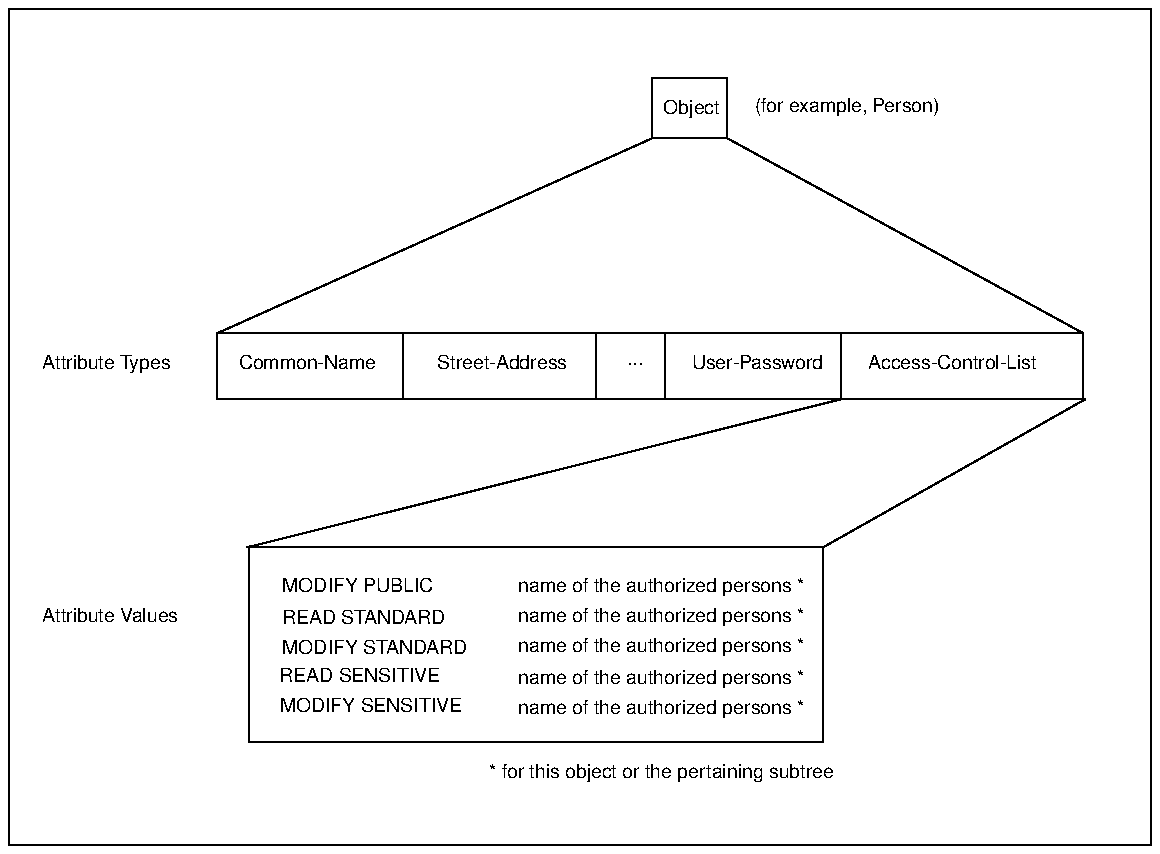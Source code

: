 ...\" @OSF_COPYRIGHT@
...\" COPYRIGHT NOTICE
...\" Copyright (c) 1990, 1991, 1992, 1993 Open Software Foundation, Inc.
...\" ALL RIGHTS RESERVED (DCE).  See the file named COPYRIGHT.DCE in the
...\" src directory for the full copyright text.
...\" 
...\" HISTORY
...\" $Log: fig12.accesscontrol.pic,v $
...\" Revision 1.1.2.1  1994/08/04  21:01:40  hal
...\" 	Create DCE GDS Admin Gd & Ref from GDS parts of Adm Gd & Cmd Ref; fix log
...\" 	[1994/08/04  20:36:46  hal]
...\"
...\" Revision 1.1.2.4  1993/01/28  19:08:20  dbelch
...\" 	Embedding copyright notice
...\" 	[1993/01/28  18:35:32  dbelch]
...\" 
...\" Revision 1.1.2.3  1993/01/10  21:40:55  rnollman
...\" 	fixes after Dublin edit
...\" 	[1993/01/10  21:40:39  rnollman]
...\" 
...\" Revision 1.1.2.2  1992/11/20  16:18:30  rnollman
...\" 	updated illustration
...\" 	[1992/11/20  16:17:42  rnollman]
...\" 
...\" $EndLog$
.PS
scale = 106.667
"\fH\s7Attribute Types\s0\fP"  at 52, 257
"\fH\s7Attribute Values\s0\fP"  at 54, 122
"\fH\s7MODIFY PUBLIC\s0\fP"  at 186, 138
"\fH\s7name of the authorized persons *\s0\fP"  at 348, 73
"\fH\s7name of the authorized persons *\s0\fP"  at 348, 122
"\fH\s7name of the authorized persons *\s0\fP"  at 348, 106
"\fH\s7name of the authorized persons *\s0\fP"  at 348, 89
"\fH\s7MODIFY SENSITIVE\s0\fP"  at 193, 74
"\fH\s7* for this object or the pertaining subtree\s0\fP"  at 348, 39
line   from 574, 238 \
	to 434, 159 
line   from 444, 238 \
	to 127, 159 
box  wid 306 ht 104 at 281, 107
"\fH\s7name of the authorized persons *\s0\fP"  at 348, 138
"\fH\s7MODIFY STANDARD\s0\fP"  at 195, 105
"\fH\s7\s0\fP"  at 490, 23
"\fH\s7READ SENSITIVE\s0\fP"  at 187, 90
"\fH\s7READ STANDARD\s0\fP"  at 189, 121
line   from 383, 377 \
	to 573, 273 
line   from 444, 273 \
	to 444, 238 
box  wid 462 ht 35 at 342, 255.5
"\fH\s7Access-Control-List\s0\fP"  at 503, 257
line   from 350, 273 \
	to 350, 238 
line   from 313, 273 \
	to 313, 238 
line   from 210, 273 \
	to 210, 238 
"\fH\s7...\s0\fP"  at 334, 259
"\fH\s7Street-Address\s0\fP"  at 263, 257
"\fH\s7User-Password\s0\fP"  at 399, 257
"\fH\s7Common-Name\s0\fP"  at 159, 257
box  wid 40 ht 32 at 363, 393
"\fH\s7Object\s0\fP"  at 364, 393
line   from 343, 377 \
	to 111, 273 
"\fH\s7(for example, Person)\s0\fP"  at 447, 394
box  wid 609 ht 446 at 304.5, 223
.PE
